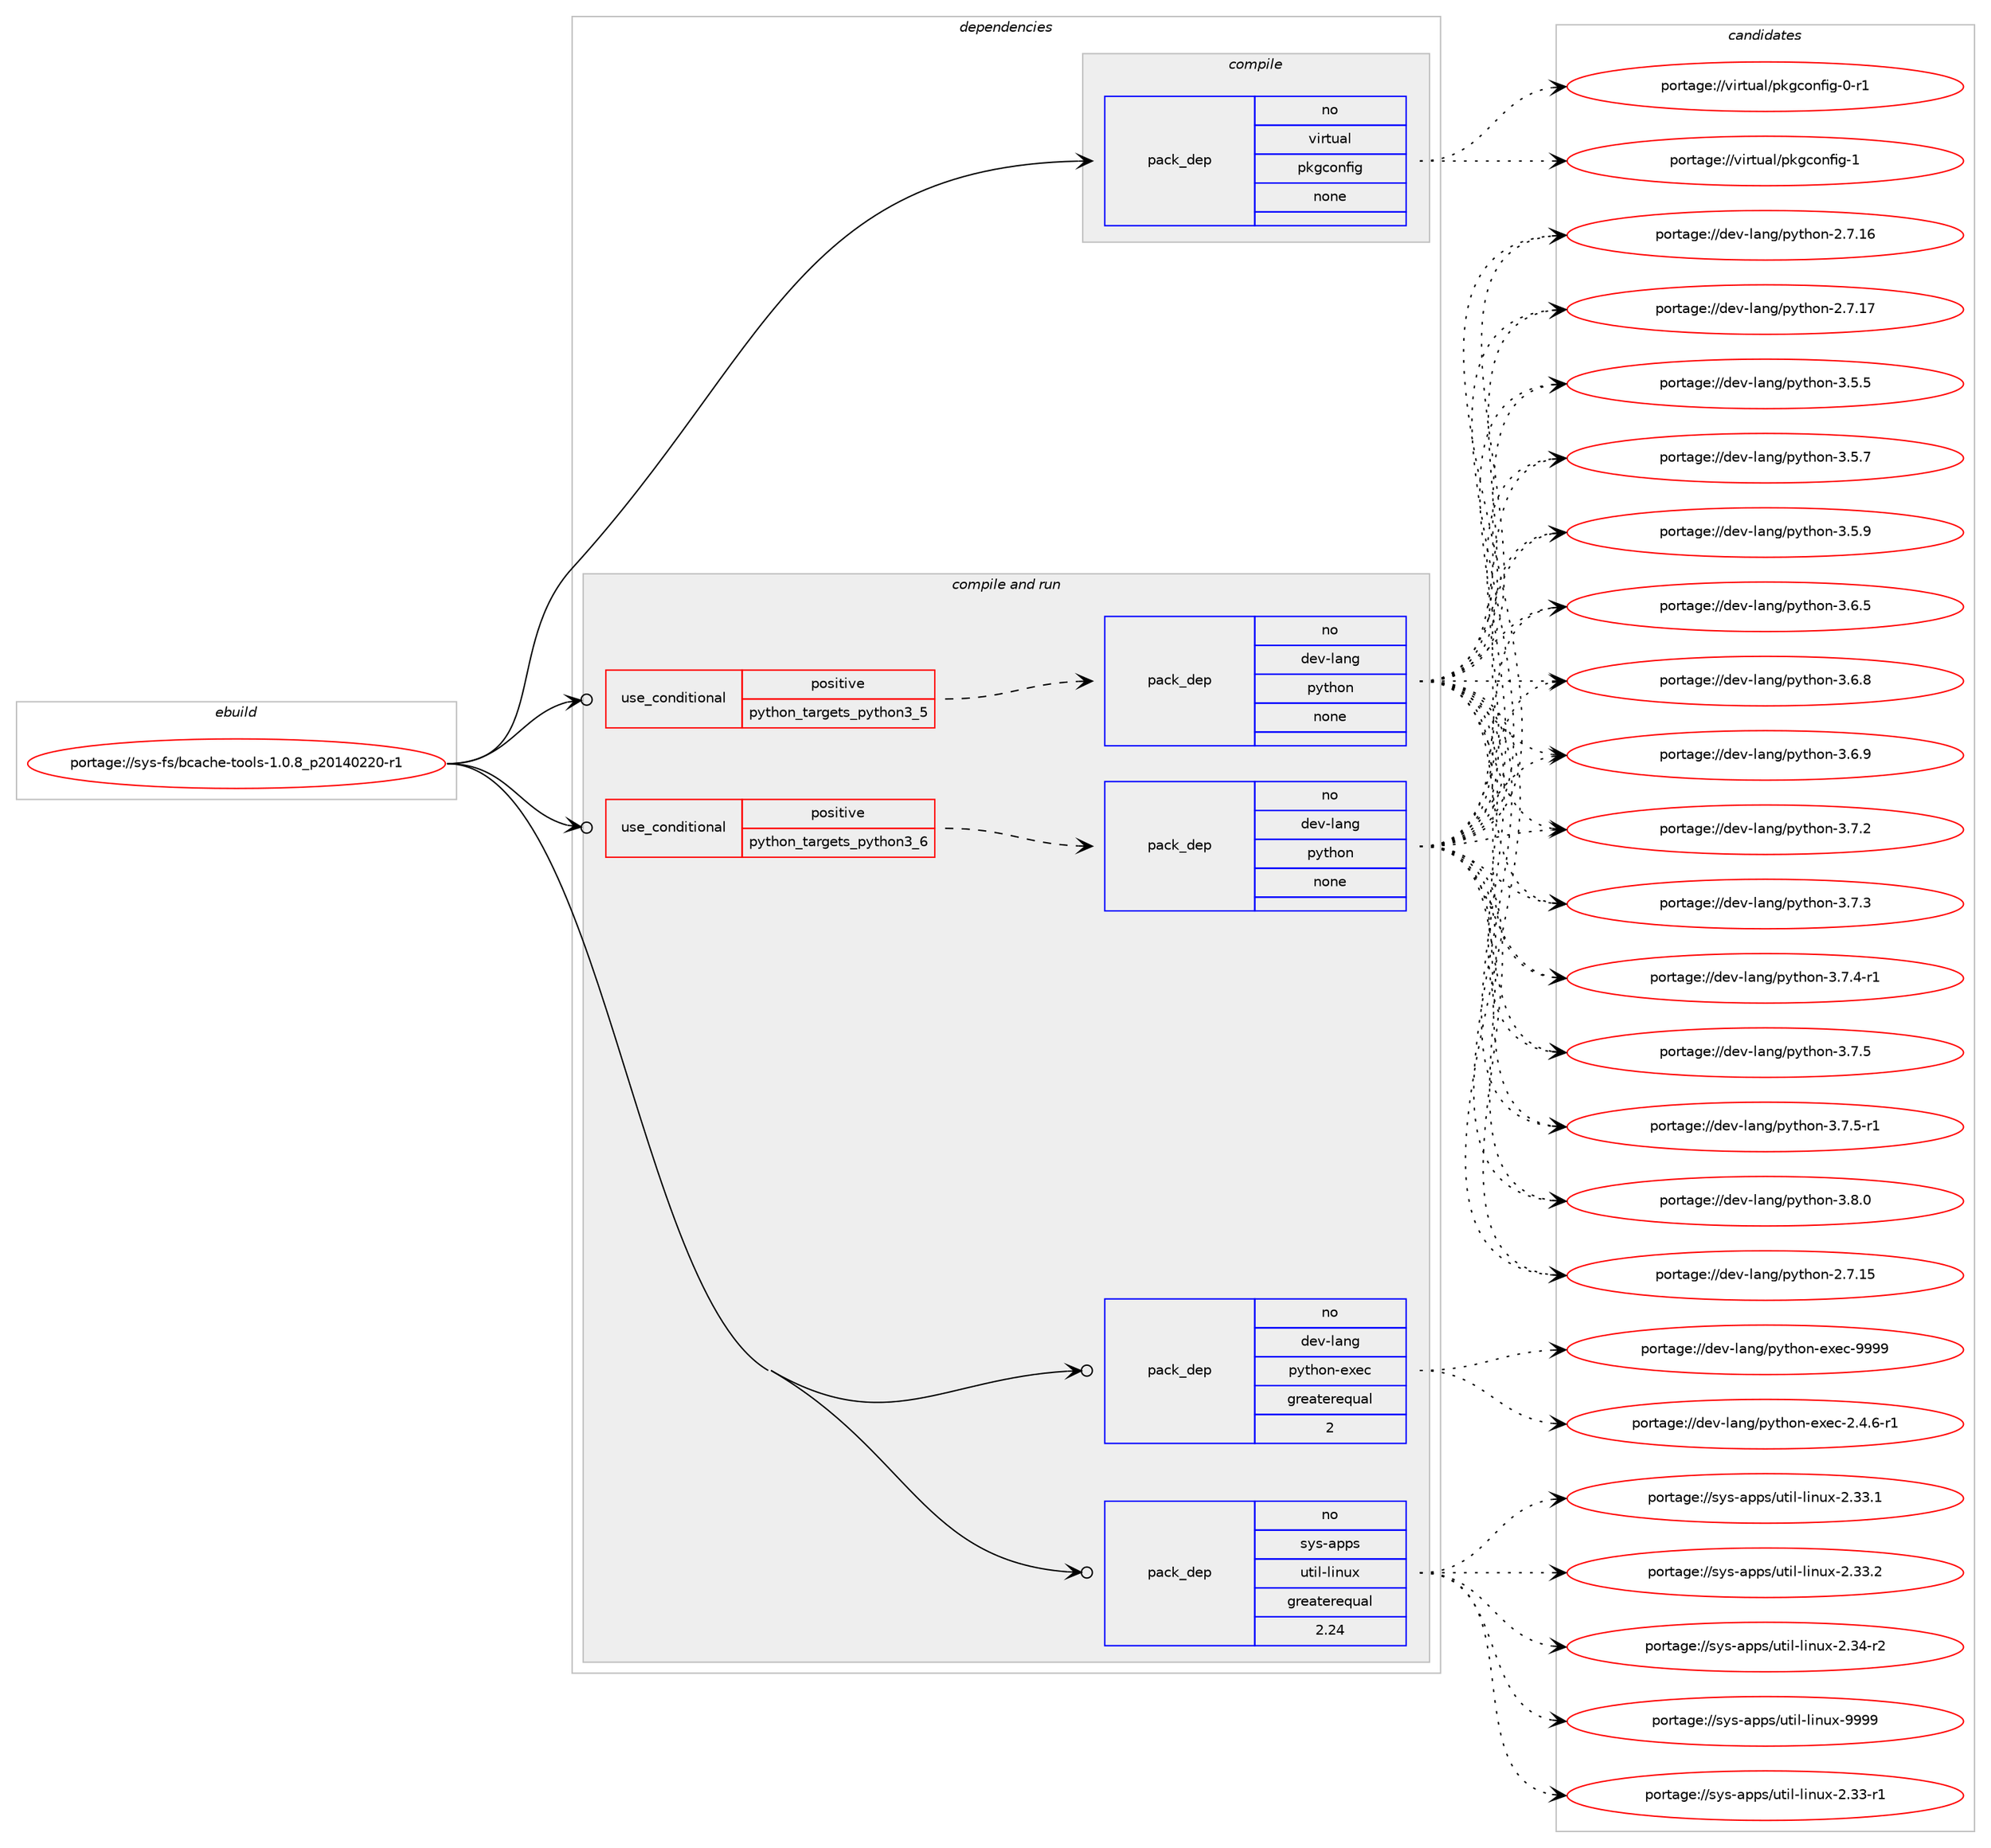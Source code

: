 digraph prolog {

# *************
# Graph options
# *************

newrank=true;
concentrate=true;
compound=true;
graph [rankdir=LR,fontname=Helvetica,fontsize=10,ranksep=1.5];#, ranksep=2.5, nodesep=0.2];
edge  [arrowhead=vee];
node  [fontname=Helvetica,fontsize=10];

# **********
# The ebuild
# **********

subgraph cluster_leftcol {
color=gray;
rank=same;
label=<<i>ebuild</i>>;
id [label="portage://sys-fs/bcache-tools-1.0.8_p20140220-r1", color=red, width=4, href="../sys-fs/bcache-tools-1.0.8_p20140220-r1.svg"];
}

# ****************
# The dependencies
# ****************

subgraph cluster_midcol {
color=gray;
label=<<i>dependencies</i>>;
subgraph cluster_compile {
fillcolor="#eeeeee";
style=filled;
label=<<i>compile</i>>;
subgraph pack314812 {
dependency424704 [label=<<TABLE BORDER="0" CELLBORDER="1" CELLSPACING="0" CELLPADDING="4" WIDTH="220"><TR><TD ROWSPAN="6" CELLPADDING="30">pack_dep</TD></TR><TR><TD WIDTH="110">no</TD></TR><TR><TD>virtual</TD></TR><TR><TD>pkgconfig</TD></TR><TR><TD>none</TD></TR><TR><TD></TD></TR></TABLE>>, shape=none, color=blue];
}
id:e -> dependency424704:w [weight=20,style="solid",arrowhead="vee"];
}
subgraph cluster_compileandrun {
fillcolor="#eeeeee";
style=filled;
label=<<i>compile and run</i>>;
subgraph cond102786 {
dependency424705 [label=<<TABLE BORDER="0" CELLBORDER="1" CELLSPACING="0" CELLPADDING="4"><TR><TD ROWSPAN="3" CELLPADDING="10">use_conditional</TD></TR><TR><TD>positive</TD></TR><TR><TD>python_targets_python3_5</TD></TR></TABLE>>, shape=none, color=red];
subgraph pack314813 {
dependency424706 [label=<<TABLE BORDER="0" CELLBORDER="1" CELLSPACING="0" CELLPADDING="4" WIDTH="220"><TR><TD ROWSPAN="6" CELLPADDING="30">pack_dep</TD></TR><TR><TD WIDTH="110">no</TD></TR><TR><TD>dev-lang</TD></TR><TR><TD>python</TD></TR><TR><TD>none</TD></TR><TR><TD></TD></TR></TABLE>>, shape=none, color=blue];
}
dependency424705:e -> dependency424706:w [weight=20,style="dashed",arrowhead="vee"];
}
id:e -> dependency424705:w [weight=20,style="solid",arrowhead="odotvee"];
subgraph cond102787 {
dependency424707 [label=<<TABLE BORDER="0" CELLBORDER="1" CELLSPACING="0" CELLPADDING="4"><TR><TD ROWSPAN="3" CELLPADDING="10">use_conditional</TD></TR><TR><TD>positive</TD></TR><TR><TD>python_targets_python3_6</TD></TR></TABLE>>, shape=none, color=red];
subgraph pack314814 {
dependency424708 [label=<<TABLE BORDER="0" CELLBORDER="1" CELLSPACING="0" CELLPADDING="4" WIDTH="220"><TR><TD ROWSPAN="6" CELLPADDING="30">pack_dep</TD></TR><TR><TD WIDTH="110">no</TD></TR><TR><TD>dev-lang</TD></TR><TR><TD>python</TD></TR><TR><TD>none</TD></TR><TR><TD></TD></TR></TABLE>>, shape=none, color=blue];
}
dependency424707:e -> dependency424708:w [weight=20,style="dashed",arrowhead="vee"];
}
id:e -> dependency424707:w [weight=20,style="solid",arrowhead="odotvee"];
subgraph pack314815 {
dependency424709 [label=<<TABLE BORDER="0" CELLBORDER="1" CELLSPACING="0" CELLPADDING="4" WIDTH="220"><TR><TD ROWSPAN="6" CELLPADDING="30">pack_dep</TD></TR><TR><TD WIDTH="110">no</TD></TR><TR><TD>dev-lang</TD></TR><TR><TD>python-exec</TD></TR><TR><TD>greaterequal</TD></TR><TR><TD>2</TD></TR></TABLE>>, shape=none, color=blue];
}
id:e -> dependency424709:w [weight=20,style="solid",arrowhead="odotvee"];
subgraph pack314816 {
dependency424710 [label=<<TABLE BORDER="0" CELLBORDER="1" CELLSPACING="0" CELLPADDING="4" WIDTH="220"><TR><TD ROWSPAN="6" CELLPADDING="30">pack_dep</TD></TR><TR><TD WIDTH="110">no</TD></TR><TR><TD>sys-apps</TD></TR><TR><TD>util-linux</TD></TR><TR><TD>greaterequal</TD></TR><TR><TD>2.24</TD></TR></TABLE>>, shape=none, color=blue];
}
id:e -> dependency424710:w [weight=20,style="solid",arrowhead="odotvee"];
}
subgraph cluster_run {
fillcolor="#eeeeee";
style=filled;
label=<<i>run</i>>;
}
}

# **************
# The candidates
# **************

subgraph cluster_choices {
rank=same;
color=gray;
label=<<i>candidates</i>>;

subgraph choice314812 {
color=black;
nodesep=1;
choiceportage11810511411611797108471121071039911111010210510345484511449 [label="portage://virtual/pkgconfig-0-r1", color=red, width=4,href="../virtual/pkgconfig-0-r1.svg"];
choiceportage1181051141161179710847112107103991111101021051034549 [label="portage://virtual/pkgconfig-1", color=red, width=4,href="../virtual/pkgconfig-1.svg"];
dependency424704:e -> choiceportage11810511411611797108471121071039911111010210510345484511449:w [style=dotted,weight="100"];
dependency424704:e -> choiceportage1181051141161179710847112107103991111101021051034549:w [style=dotted,weight="100"];
}
subgraph choice314813 {
color=black;
nodesep=1;
choiceportage10010111845108971101034711212111610411111045504655464953 [label="portage://dev-lang/python-2.7.15", color=red, width=4,href="../dev-lang/python-2.7.15.svg"];
choiceportage10010111845108971101034711212111610411111045504655464954 [label="portage://dev-lang/python-2.7.16", color=red, width=4,href="../dev-lang/python-2.7.16.svg"];
choiceportage10010111845108971101034711212111610411111045504655464955 [label="portage://dev-lang/python-2.7.17", color=red, width=4,href="../dev-lang/python-2.7.17.svg"];
choiceportage100101118451089711010347112121116104111110455146534653 [label="portage://dev-lang/python-3.5.5", color=red, width=4,href="../dev-lang/python-3.5.5.svg"];
choiceportage100101118451089711010347112121116104111110455146534655 [label="portage://dev-lang/python-3.5.7", color=red, width=4,href="../dev-lang/python-3.5.7.svg"];
choiceportage100101118451089711010347112121116104111110455146534657 [label="portage://dev-lang/python-3.5.9", color=red, width=4,href="../dev-lang/python-3.5.9.svg"];
choiceportage100101118451089711010347112121116104111110455146544653 [label="portage://dev-lang/python-3.6.5", color=red, width=4,href="../dev-lang/python-3.6.5.svg"];
choiceportage100101118451089711010347112121116104111110455146544656 [label="portage://dev-lang/python-3.6.8", color=red, width=4,href="../dev-lang/python-3.6.8.svg"];
choiceportage100101118451089711010347112121116104111110455146544657 [label="portage://dev-lang/python-3.6.9", color=red, width=4,href="../dev-lang/python-3.6.9.svg"];
choiceportage100101118451089711010347112121116104111110455146554650 [label="portage://dev-lang/python-3.7.2", color=red, width=4,href="../dev-lang/python-3.7.2.svg"];
choiceportage100101118451089711010347112121116104111110455146554651 [label="portage://dev-lang/python-3.7.3", color=red, width=4,href="../dev-lang/python-3.7.3.svg"];
choiceportage1001011184510897110103471121211161041111104551465546524511449 [label="portage://dev-lang/python-3.7.4-r1", color=red, width=4,href="../dev-lang/python-3.7.4-r1.svg"];
choiceportage100101118451089711010347112121116104111110455146554653 [label="portage://dev-lang/python-3.7.5", color=red, width=4,href="../dev-lang/python-3.7.5.svg"];
choiceportage1001011184510897110103471121211161041111104551465546534511449 [label="portage://dev-lang/python-3.7.5-r1", color=red, width=4,href="../dev-lang/python-3.7.5-r1.svg"];
choiceportage100101118451089711010347112121116104111110455146564648 [label="portage://dev-lang/python-3.8.0", color=red, width=4,href="../dev-lang/python-3.8.0.svg"];
dependency424706:e -> choiceportage10010111845108971101034711212111610411111045504655464953:w [style=dotted,weight="100"];
dependency424706:e -> choiceportage10010111845108971101034711212111610411111045504655464954:w [style=dotted,weight="100"];
dependency424706:e -> choiceportage10010111845108971101034711212111610411111045504655464955:w [style=dotted,weight="100"];
dependency424706:e -> choiceportage100101118451089711010347112121116104111110455146534653:w [style=dotted,weight="100"];
dependency424706:e -> choiceportage100101118451089711010347112121116104111110455146534655:w [style=dotted,weight="100"];
dependency424706:e -> choiceportage100101118451089711010347112121116104111110455146534657:w [style=dotted,weight="100"];
dependency424706:e -> choiceportage100101118451089711010347112121116104111110455146544653:w [style=dotted,weight="100"];
dependency424706:e -> choiceportage100101118451089711010347112121116104111110455146544656:w [style=dotted,weight="100"];
dependency424706:e -> choiceportage100101118451089711010347112121116104111110455146544657:w [style=dotted,weight="100"];
dependency424706:e -> choiceportage100101118451089711010347112121116104111110455146554650:w [style=dotted,weight="100"];
dependency424706:e -> choiceportage100101118451089711010347112121116104111110455146554651:w [style=dotted,weight="100"];
dependency424706:e -> choiceportage1001011184510897110103471121211161041111104551465546524511449:w [style=dotted,weight="100"];
dependency424706:e -> choiceportage100101118451089711010347112121116104111110455146554653:w [style=dotted,weight="100"];
dependency424706:e -> choiceportage1001011184510897110103471121211161041111104551465546534511449:w [style=dotted,weight="100"];
dependency424706:e -> choiceportage100101118451089711010347112121116104111110455146564648:w [style=dotted,weight="100"];
}
subgraph choice314814 {
color=black;
nodesep=1;
choiceportage10010111845108971101034711212111610411111045504655464953 [label="portage://dev-lang/python-2.7.15", color=red, width=4,href="../dev-lang/python-2.7.15.svg"];
choiceportage10010111845108971101034711212111610411111045504655464954 [label="portage://dev-lang/python-2.7.16", color=red, width=4,href="../dev-lang/python-2.7.16.svg"];
choiceportage10010111845108971101034711212111610411111045504655464955 [label="portage://dev-lang/python-2.7.17", color=red, width=4,href="../dev-lang/python-2.7.17.svg"];
choiceportage100101118451089711010347112121116104111110455146534653 [label="portage://dev-lang/python-3.5.5", color=red, width=4,href="../dev-lang/python-3.5.5.svg"];
choiceportage100101118451089711010347112121116104111110455146534655 [label="portage://dev-lang/python-3.5.7", color=red, width=4,href="../dev-lang/python-3.5.7.svg"];
choiceportage100101118451089711010347112121116104111110455146534657 [label="portage://dev-lang/python-3.5.9", color=red, width=4,href="../dev-lang/python-3.5.9.svg"];
choiceportage100101118451089711010347112121116104111110455146544653 [label="portage://dev-lang/python-3.6.5", color=red, width=4,href="../dev-lang/python-3.6.5.svg"];
choiceportage100101118451089711010347112121116104111110455146544656 [label="portage://dev-lang/python-3.6.8", color=red, width=4,href="../dev-lang/python-3.6.8.svg"];
choiceportage100101118451089711010347112121116104111110455146544657 [label="portage://dev-lang/python-3.6.9", color=red, width=4,href="../dev-lang/python-3.6.9.svg"];
choiceportage100101118451089711010347112121116104111110455146554650 [label="portage://dev-lang/python-3.7.2", color=red, width=4,href="../dev-lang/python-3.7.2.svg"];
choiceportage100101118451089711010347112121116104111110455146554651 [label="portage://dev-lang/python-3.7.3", color=red, width=4,href="../dev-lang/python-3.7.3.svg"];
choiceportage1001011184510897110103471121211161041111104551465546524511449 [label="portage://dev-lang/python-3.7.4-r1", color=red, width=4,href="../dev-lang/python-3.7.4-r1.svg"];
choiceportage100101118451089711010347112121116104111110455146554653 [label="portage://dev-lang/python-3.7.5", color=red, width=4,href="../dev-lang/python-3.7.5.svg"];
choiceportage1001011184510897110103471121211161041111104551465546534511449 [label="portage://dev-lang/python-3.7.5-r1", color=red, width=4,href="../dev-lang/python-3.7.5-r1.svg"];
choiceportage100101118451089711010347112121116104111110455146564648 [label="portage://dev-lang/python-3.8.0", color=red, width=4,href="../dev-lang/python-3.8.0.svg"];
dependency424708:e -> choiceportage10010111845108971101034711212111610411111045504655464953:w [style=dotted,weight="100"];
dependency424708:e -> choiceportage10010111845108971101034711212111610411111045504655464954:w [style=dotted,weight="100"];
dependency424708:e -> choiceportage10010111845108971101034711212111610411111045504655464955:w [style=dotted,weight="100"];
dependency424708:e -> choiceportage100101118451089711010347112121116104111110455146534653:w [style=dotted,weight="100"];
dependency424708:e -> choiceportage100101118451089711010347112121116104111110455146534655:w [style=dotted,weight="100"];
dependency424708:e -> choiceportage100101118451089711010347112121116104111110455146534657:w [style=dotted,weight="100"];
dependency424708:e -> choiceportage100101118451089711010347112121116104111110455146544653:w [style=dotted,weight="100"];
dependency424708:e -> choiceportage100101118451089711010347112121116104111110455146544656:w [style=dotted,weight="100"];
dependency424708:e -> choiceportage100101118451089711010347112121116104111110455146544657:w [style=dotted,weight="100"];
dependency424708:e -> choiceportage100101118451089711010347112121116104111110455146554650:w [style=dotted,weight="100"];
dependency424708:e -> choiceportage100101118451089711010347112121116104111110455146554651:w [style=dotted,weight="100"];
dependency424708:e -> choiceportage1001011184510897110103471121211161041111104551465546524511449:w [style=dotted,weight="100"];
dependency424708:e -> choiceportage100101118451089711010347112121116104111110455146554653:w [style=dotted,weight="100"];
dependency424708:e -> choiceportage1001011184510897110103471121211161041111104551465546534511449:w [style=dotted,weight="100"];
dependency424708:e -> choiceportage100101118451089711010347112121116104111110455146564648:w [style=dotted,weight="100"];
}
subgraph choice314815 {
color=black;
nodesep=1;
choiceportage10010111845108971101034711212111610411111045101120101994550465246544511449 [label="portage://dev-lang/python-exec-2.4.6-r1", color=red, width=4,href="../dev-lang/python-exec-2.4.6-r1.svg"];
choiceportage10010111845108971101034711212111610411111045101120101994557575757 [label="portage://dev-lang/python-exec-9999", color=red, width=4,href="../dev-lang/python-exec-9999.svg"];
dependency424709:e -> choiceportage10010111845108971101034711212111610411111045101120101994550465246544511449:w [style=dotted,weight="100"];
dependency424709:e -> choiceportage10010111845108971101034711212111610411111045101120101994557575757:w [style=dotted,weight="100"];
}
subgraph choice314816 {
color=black;
nodesep=1;
choiceportage1151211154597112112115471171161051084510810511011712045504651514511449 [label="portage://sys-apps/util-linux-2.33-r1", color=red, width=4,href="../sys-apps/util-linux-2.33-r1.svg"];
choiceportage1151211154597112112115471171161051084510810511011712045504651514649 [label="portage://sys-apps/util-linux-2.33.1", color=red, width=4,href="../sys-apps/util-linux-2.33.1.svg"];
choiceportage1151211154597112112115471171161051084510810511011712045504651514650 [label="portage://sys-apps/util-linux-2.33.2", color=red, width=4,href="../sys-apps/util-linux-2.33.2.svg"];
choiceportage1151211154597112112115471171161051084510810511011712045504651524511450 [label="portage://sys-apps/util-linux-2.34-r2", color=red, width=4,href="../sys-apps/util-linux-2.34-r2.svg"];
choiceportage115121115459711211211547117116105108451081051101171204557575757 [label="portage://sys-apps/util-linux-9999", color=red, width=4,href="../sys-apps/util-linux-9999.svg"];
dependency424710:e -> choiceportage1151211154597112112115471171161051084510810511011712045504651514511449:w [style=dotted,weight="100"];
dependency424710:e -> choiceportage1151211154597112112115471171161051084510810511011712045504651514649:w [style=dotted,weight="100"];
dependency424710:e -> choiceportage1151211154597112112115471171161051084510810511011712045504651514650:w [style=dotted,weight="100"];
dependency424710:e -> choiceportage1151211154597112112115471171161051084510810511011712045504651524511450:w [style=dotted,weight="100"];
dependency424710:e -> choiceportage115121115459711211211547117116105108451081051101171204557575757:w [style=dotted,weight="100"];
}
}

}
